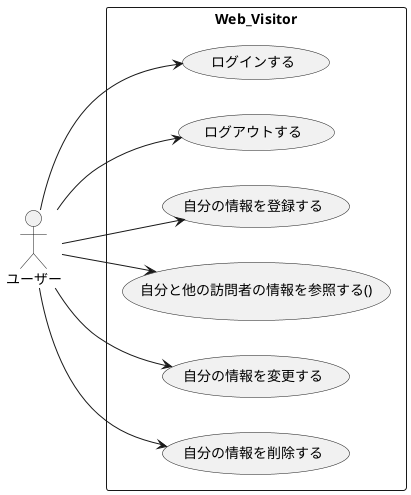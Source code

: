 @startuml Web_Visitorユースケース図
left to right direction
actor ユーザー as U

rectangle Web_Visitor {
  usecase "ログインする" as UC0
  usecase "ログアウトする" as UC2
  usecase "自分の情報を登録する" as UC3
  usecase "自分と他の訪問者の情報を参照する()" as UC4
  usecase "自分の情報を変更する" as UC5
  usecase "自分の情報を削除する" as UC6
}
U --> UC0
U --> UC2
U --> UC3
U --> UC4
U --> UC5
U --> UC6
@enduml